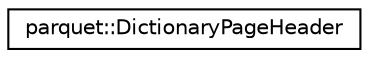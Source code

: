 digraph "Graphical Class Hierarchy"
{
  edge [fontname="Helvetica",fontsize="10",labelfontname="Helvetica",labelfontsize="10"];
  node [fontname="Helvetica",fontsize="10",shape=record];
  rankdir="LR";
  Node0 [label="parquet::DictionaryPageHeader",height=0.2,width=0.4,color="black", fillcolor="white", style="filled",URL="$structparquet_1_1DictionaryPageHeader.html",tooltip="Thrift-derived struct describing the header for a dictionary page. "];
}
